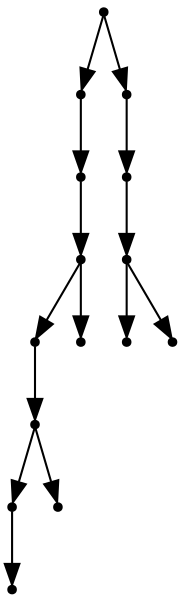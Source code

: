 digraph {
  14 [shape=point];
  8 [shape=point];
  7 [shape=point];
  6 [shape=point];
  4 [shape=point];
  3 [shape=point];
  1 [shape=point];
  0 [shape=point];
  2 [shape=point];
  5 [shape=point];
  13 [shape=point];
  12 [shape=point];
  11 [shape=point];
  9 [shape=point];
  10 [shape=point];
14 -> 8;
8 -> 7;
7 -> 6;
6 -> 4;
4 -> 3;
3 -> 1;
1 -> 0;
3 -> 2;
6 -> 5;
14 -> 13;
13 -> 12;
12 -> 11;
11 -> 9;
11 -> 10;
}
